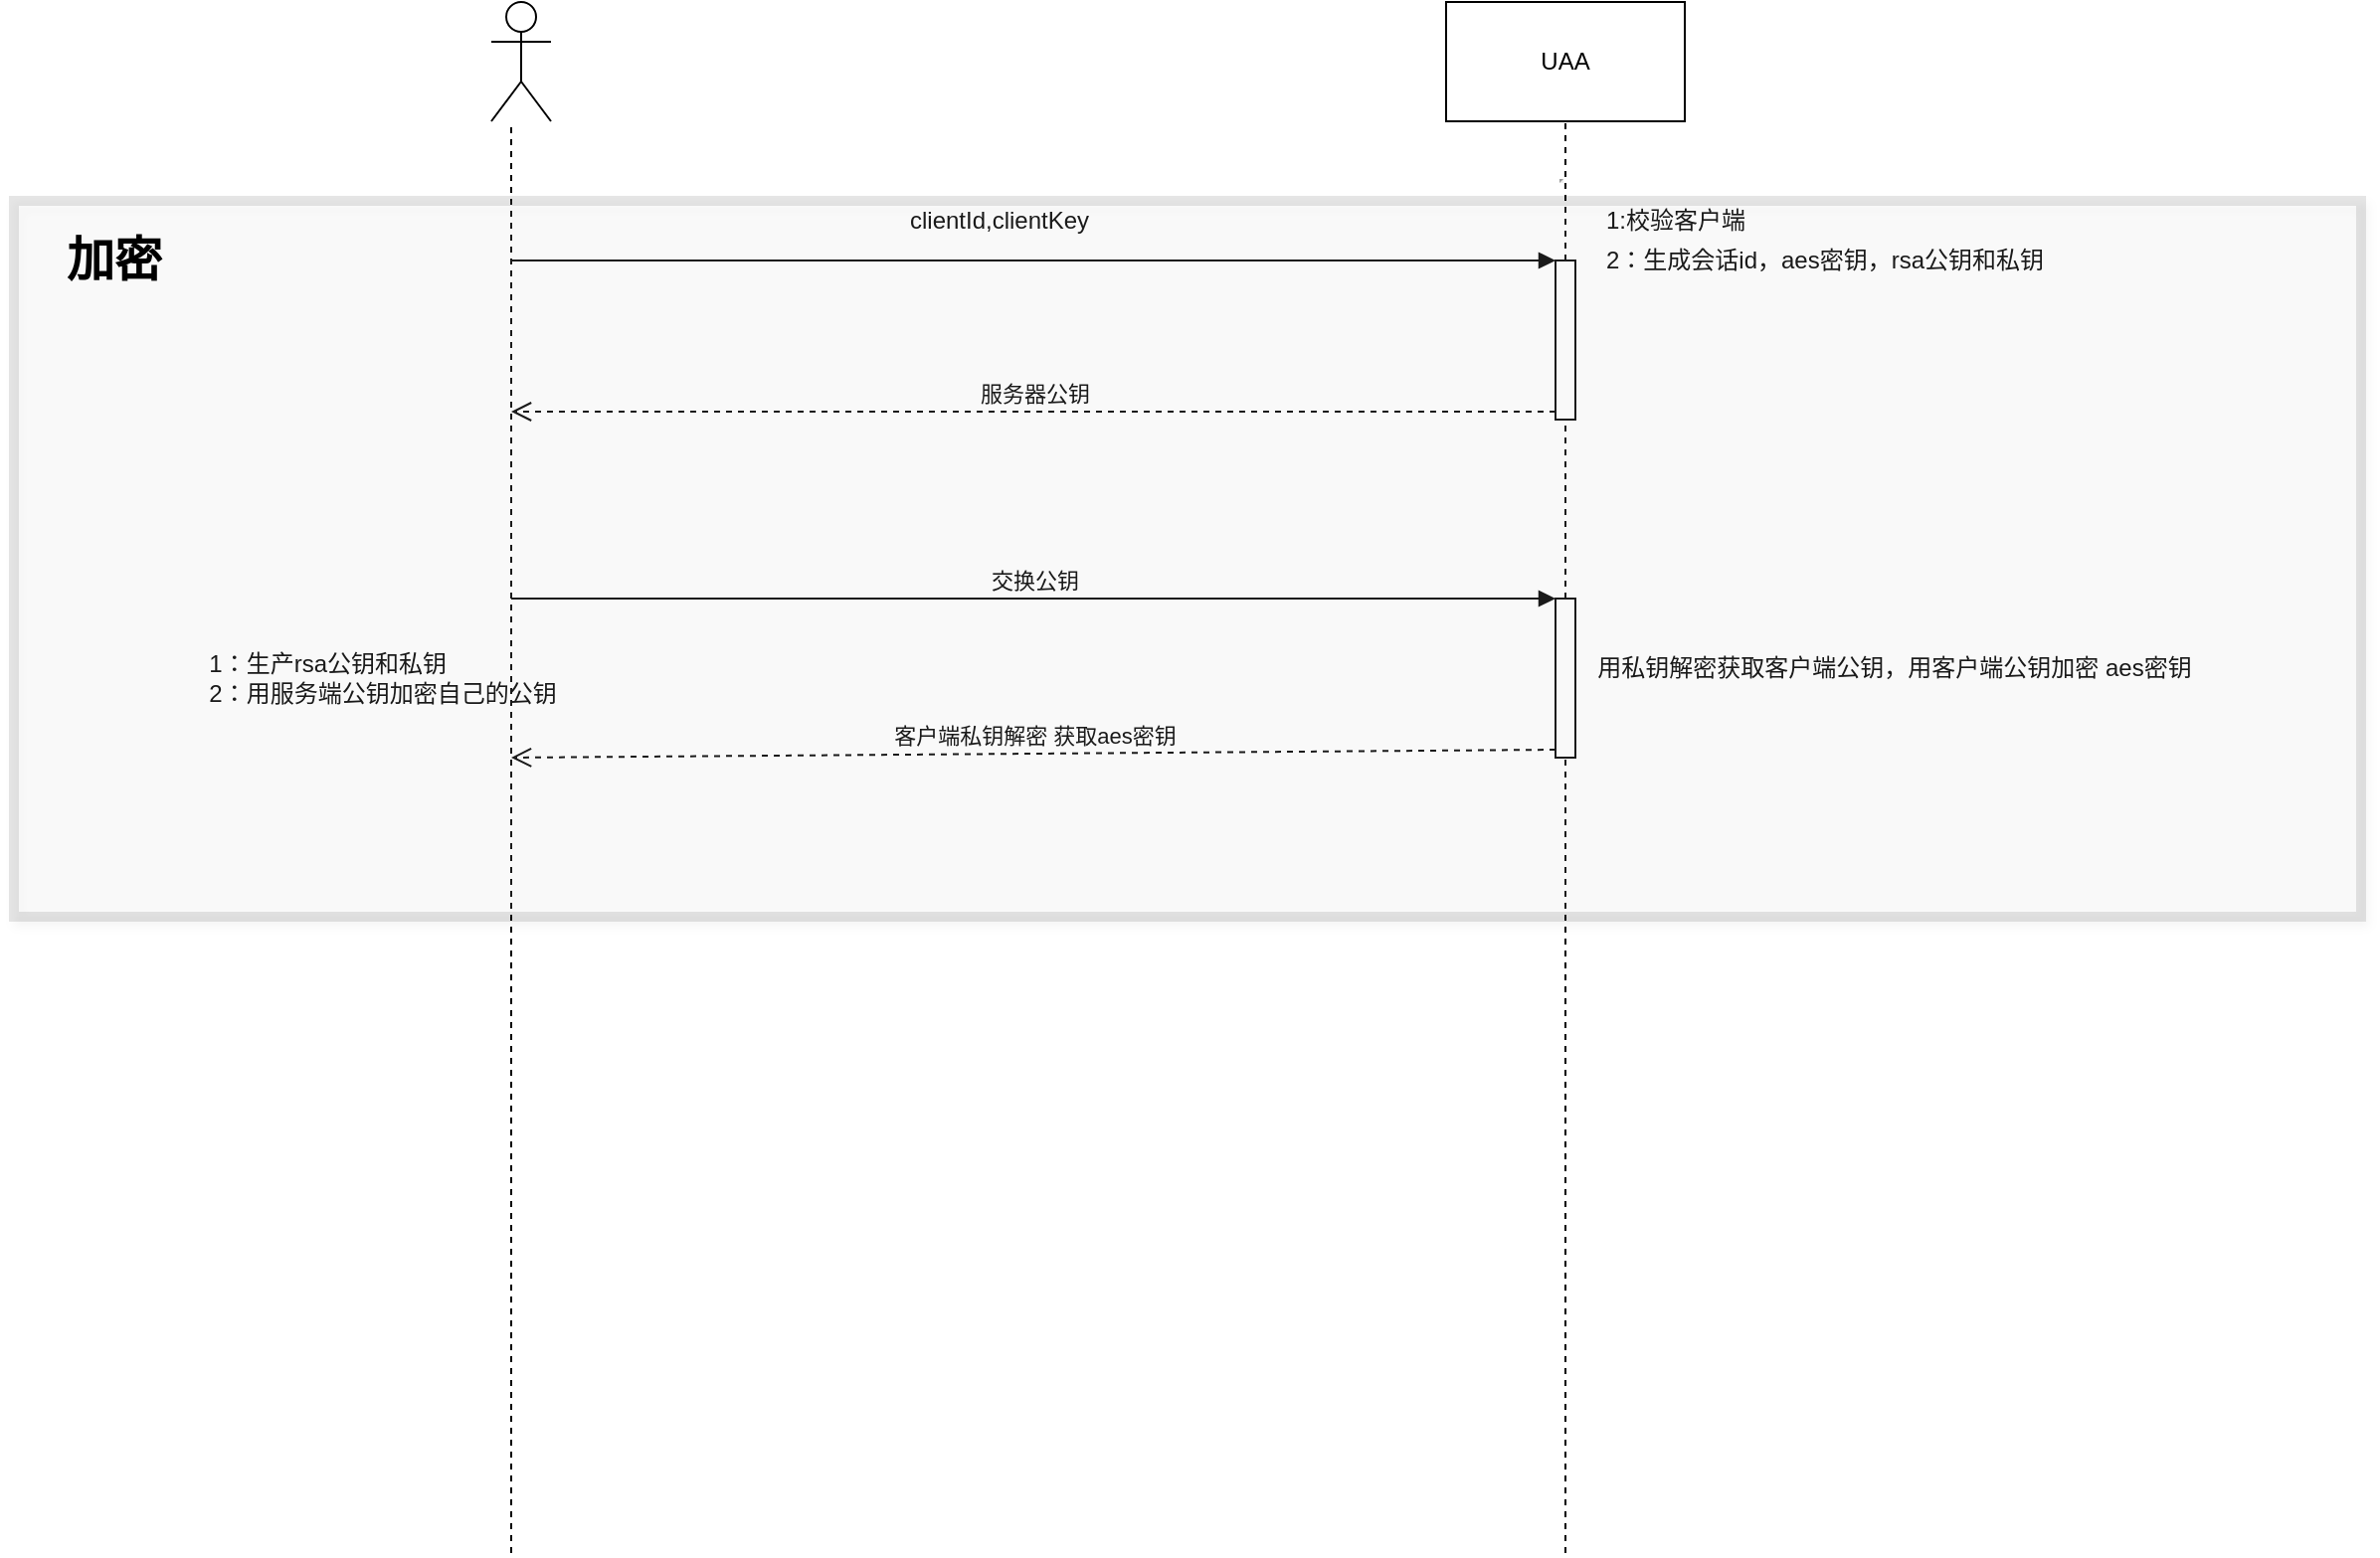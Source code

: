 <mxfile version="16.6.4" type="github">
  <diagram name="Page-1" id="74e2e168-ea6b-b213-b513-2b3c1d86103e">
    <mxGraphModel dx="2522" dy="795" grid="1" gridSize="10" guides="1" tooltips="1" connect="1" arrows="1" fold="1" page="1" pageScale="1" pageWidth="1100" pageHeight="850" background="none" math="0" shadow="0">
      <root>
        <mxCell id="0" />
        <mxCell id="1" parent="0" />
        <mxCell id="DGUaZrM8iTdpTbaGAuqo-7" value="UAA" style="rounded=0;whiteSpace=wrap;html=1;" vertex="1" parent="1">
          <mxGeometry x="600" y="60" width="120" height="60" as="geometry" />
        </mxCell>
        <mxCell id="DGUaZrM8iTdpTbaGAuqo-10" value="" style="endArrow=none;dashed=1;html=1;rounded=0;entryX=0.5;entryY=1;entryDx=0;entryDy=0;" edge="1" parent="1">
          <mxGeometry width="50" height="50" relative="1" as="geometry">
            <mxPoint x="130" y="840" as="sourcePoint" />
            <mxPoint x="130" y="120" as="targetPoint" />
            <Array as="points" />
          </mxGeometry>
        </mxCell>
        <mxCell id="DGUaZrM8iTdpTbaGAuqo-11" value="" style="endArrow=none;dashed=1;html=1;rounded=0;entryX=0.5;entryY=1;entryDx=0;entryDy=0;startArrow=none;" edge="1" parent="1" source="DGUaZrM8iTdpTbaGAuqo-26" target="DGUaZrM8iTdpTbaGAuqo-7">
          <mxGeometry width="50" height="50" relative="1" as="geometry">
            <mxPoint x="660" y="550" as="sourcePoint" />
            <mxPoint x="700" y="120" as="targetPoint" />
            <Array as="points" />
          </mxGeometry>
        </mxCell>
        <mxCell id="DGUaZrM8iTdpTbaGAuqo-15" value="&lt;hr&gt;" style="edgeLabel;html=1;align=center;verticalAlign=middle;resizable=0;points=[];" vertex="1" connectable="0" parent="DGUaZrM8iTdpTbaGAuqo-11">
          <mxGeometry x="0.172" y="3" relative="1" as="geometry">
            <mxPoint as="offset" />
          </mxGeometry>
        </mxCell>
        <mxCell id="DGUaZrM8iTdpTbaGAuqo-16" value="clientId,clientKey" style="text;html=1;align=center;verticalAlign=middle;resizable=0;points=[];autosize=1;strokeColor=none;fillColor=none;" vertex="1" parent="1">
          <mxGeometry x="320" y="160" width="110" height="20" as="geometry" />
        </mxCell>
        <mxCell id="DGUaZrM8iTdpTbaGAuqo-17" value="1:校验客户端&lt;br&gt;" style="text;html=1;align=center;verticalAlign=middle;resizable=0;points=[];autosize=1;strokeColor=none;fillColor=none;" vertex="1" parent="1">
          <mxGeometry x="670" y="160" width="90" height="20" as="geometry" />
        </mxCell>
        <mxCell id="DGUaZrM8iTdpTbaGAuqo-18" value="2：生成会话id，aes密钥，rsa公钥和私钥" style="text;html=1;align=center;verticalAlign=middle;resizable=0;points=[];autosize=1;strokeColor=none;fillColor=none;" vertex="1" parent="1">
          <mxGeometry x="670" y="180" width="240" height="20" as="geometry" />
        </mxCell>
        <mxCell id="DGUaZrM8iTdpTbaGAuqo-22" value="" style="shape=umlActor;verticalLabelPosition=bottom;verticalAlign=top;html=1;outlineConnect=0;" vertex="1" parent="1">
          <mxGeometry x="120" y="60" width="30" height="60" as="geometry" />
        </mxCell>
        <mxCell id="DGUaZrM8iTdpTbaGAuqo-27" value="" style="html=1;verticalAlign=bottom;endArrow=block;entryX=0;entryY=0;rounded=0;" edge="1" target="DGUaZrM8iTdpTbaGAuqo-26" parent="1">
          <mxGeometry x="0.105" y="40" relative="1" as="geometry">
            <mxPoint x="130" y="190" as="sourcePoint" />
            <mxPoint as="offset" />
          </mxGeometry>
        </mxCell>
        <mxCell id="DGUaZrM8iTdpTbaGAuqo-28" value="服务器公钥" style="html=1;verticalAlign=bottom;endArrow=open;dashed=1;endSize=8;exitX=0;exitY=0.95;rounded=0;" edge="1" source="DGUaZrM8iTdpTbaGAuqo-26" parent="1">
          <mxGeometry relative="1" as="geometry">
            <mxPoint x="130" y="266" as="targetPoint" />
            <Array as="points">
              <mxPoint x="140" y="266" />
            </Array>
          </mxGeometry>
        </mxCell>
        <mxCell id="DGUaZrM8iTdpTbaGAuqo-26" value="" style="html=1;points=[];perimeter=orthogonalPerimeter;" vertex="1" parent="1">
          <mxGeometry x="655" y="190" width="10" height="80" as="geometry" />
        </mxCell>
        <mxCell id="DGUaZrM8iTdpTbaGAuqo-29" value="" style="endArrow=none;dashed=1;html=1;rounded=0;entryX=0.5;entryY=1;entryDx=0;entryDy=0;" edge="1" parent="1" target="DGUaZrM8iTdpTbaGAuqo-26">
          <mxGeometry width="50" height="50" relative="1" as="geometry">
            <mxPoint x="660" y="840" as="sourcePoint" />
            <mxPoint x="660" y="120" as="targetPoint" />
            <Array as="points" />
          </mxGeometry>
        </mxCell>
        <mxCell id="DGUaZrM8iTdpTbaGAuqo-31" value="" style="html=1;points=[];perimeter=orthogonalPerimeter;" vertex="1" parent="1">
          <mxGeometry x="655" y="360" width="10" height="80" as="geometry" />
        </mxCell>
        <mxCell id="DGUaZrM8iTdpTbaGAuqo-32" value="交换公钥" style="html=1;verticalAlign=bottom;endArrow=block;entryX=0;entryY=0;rounded=0;" edge="1" target="DGUaZrM8iTdpTbaGAuqo-31" parent="1">
          <mxGeometry relative="1" as="geometry">
            <mxPoint x="130" y="360" as="sourcePoint" />
          </mxGeometry>
        </mxCell>
        <mxCell id="DGUaZrM8iTdpTbaGAuqo-33" value="客户端私钥解密 获取aes密钥" style="html=1;verticalAlign=bottom;endArrow=open;dashed=1;endSize=8;exitX=0;exitY=0.95;rounded=0;" edge="1" source="DGUaZrM8iTdpTbaGAuqo-31" parent="1">
          <mxGeometry relative="1" as="geometry">
            <mxPoint x="130" y="440" as="targetPoint" />
          </mxGeometry>
        </mxCell>
        <mxCell id="DGUaZrM8iTdpTbaGAuqo-34" value="&lt;div style=&quot;text-align: justify&quot;&gt;&lt;span&gt;1：生产rsa公钥和私钥&lt;/span&gt;&lt;/div&gt;2：用服务端公钥加密自己的公钥&lt;br&gt;" style="text;html=1;align=center;verticalAlign=middle;resizable=0;points=[];autosize=1;strokeColor=none;fillColor=none;" vertex="1" parent="1">
          <mxGeometry x="-30" y="385" width="190" height="30" as="geometry" />
        </mxCell>
        <mxCell id="DGUaZrM8iTdpTbaGAuqo-35" value="用私钥解密获取客户端公钥，用客户端公钥加密 aes密钥" style="text;html=1;align=center;verticalAlign=middle;resizable=0;points=[];autosize=1;strokeColor=none;fillColor=none;" vertex="1" parent="1">
          <mxGeometry x="670" y="385" width="310" height="20" as="geometry" />
        </mxCell>
        <mxCell id="DGUaZrM8iTdpTbaGAuqo-37" value="" style="rounded=0;whiteSpace=wrap;html=1;opacity=10;shadow=1;perimeterSpacing=1;strokeWidth=5;" vertex="1" parent="1">
          <mxGeometry x="-120" y="160" width="1180" height="360" as="geometry" />
        </mxCell>
        <mxCell id="DGUaZrM8iTdpTbaGAuqo-38" value="加密" style="text;strokeColor=none;fillColor=none;html=1;fontSize=24;fontStyle=1;verticalAlign=middle;align=center;rounded=0;shadow=1;opacity=10;" vertex="1" parent="1">
          <mxGeometry x="-120" y="170" width="100" height="40" as="geometry" />
        </mxCell>
      </root>
    </mxGraphModel>
  </diagram>
</mxfile>
